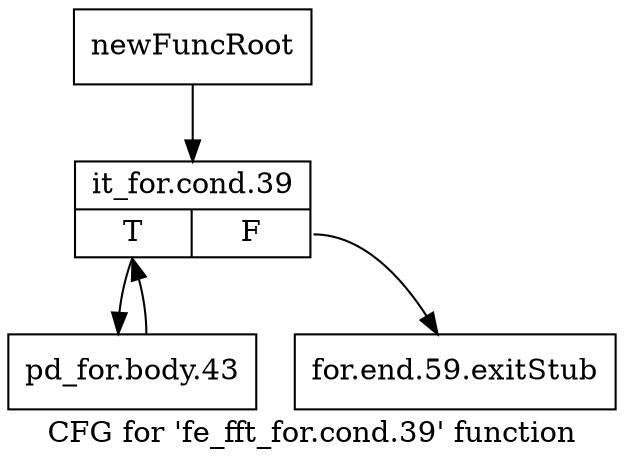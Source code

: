digraph "CFG for 'fe_fft_for.cond.39' function" {
	label="CFG for 'fe_fft_for.cond.39' function";

	Node0x130aab0 [shape=record,label="{newFuncRoot}"];
	Node0x130aab0 -> Node0x130ab50;
	Node0x130ab00 [shape=record,label="{for.end.59.exitStub}"];
	Node0x130ab50 [shape=record,label="{it_for.cond.39|{<s0>T|<s1>F}}"];
	Node0x130ab50:s0 -> Node0x130aba0;
	Node0x130ab50:s1 -> Node0x130ab00;
	Node0x130aba0 [shape=record,label="{pd_for.body.43}"];
	Node0x130aba0 -> Node0x130ab50;
}
